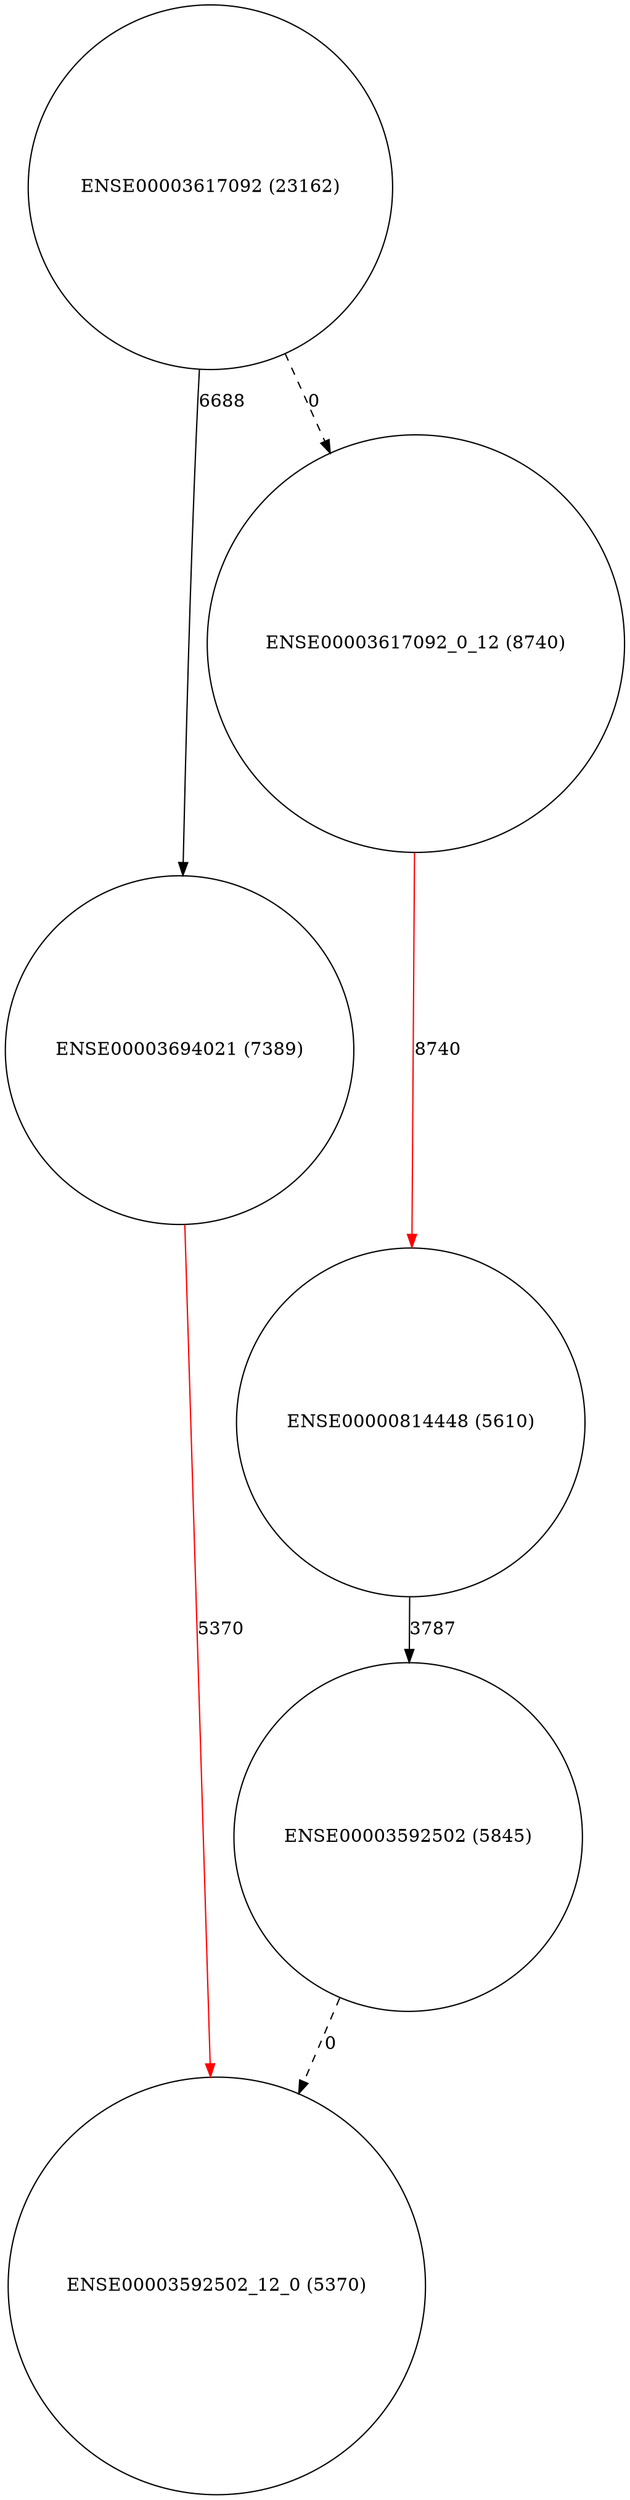 digraph G {
	node [shape=circle]
	"ENSE00003617092 (23162)"
	"ENSE00003694021 (7389)"
	"ENSE00000814448 (5610)"
	"ENSE00003592502 (5845)"
	"ENSE00003617092_0_12 (8740)"
	"ENSE00003592502_12_0 (5370)"
		"ENSE00003617092 (23162)" -> "ENSE00003694021 (7389)" [label=6688 color=black]
		"ENSE00000814448 (5610)" -> "ENSE00003592502 (5845)" [label=3787 color=black]
		"ENSE00003694021 (7389)" -> "ENSE00003592502_12_0 (5370)" [label=5370 color=red]
		"ENSE00003617092_0_12 (8740)" -> "ENSE00000814448 (5610)" [label=8740 color=red]
		"ENSE00003617092 (23162)" -> "ENSE00003617092_0_12 (8740)" [label=0 color=black dirType=both style=dashed]
		"ENSE00003592502 (5845)" -> "ENSE00003592502_12_0 (5370)" [label=0 color=black dirType=both style=dashed]
}
